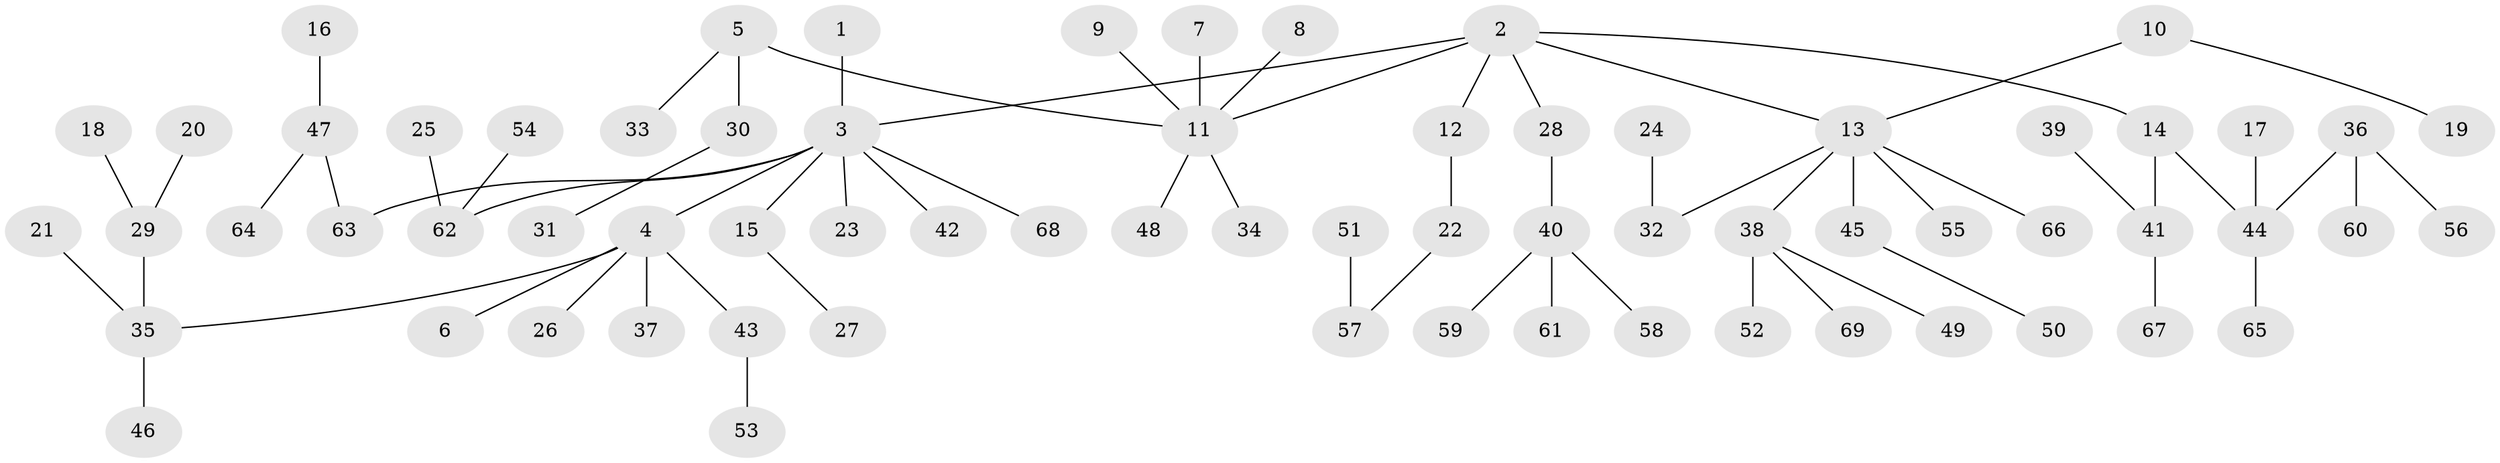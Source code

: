 // original degree distribution, {7: 0.014598540145985401, 2: 0.21897810218978103, 1: 0.5255474452554745, 6: 0.0072992700729927005, 3: 0.10948905109489052, 5: 0.021897810218978103, 8: 0.0072992700729927005, 4: 0.0948905109489051}
// Generated by graph-tools (version 1.1) at 2025/50/03/09/25 03:50:21]
// undirected, 69 vertices, 68 edges
graph export_dot {
graph [start="1"]
  node [color=gray90,style=filled];
  1;
  2;
  3;
  4;
  5;
  6;
  7;
  8;
  9;
  10;
  11;
  12;
  13;
  14;
  15;
  16;
  17;
  18;
  19;
  20;
  21;
  22;
  23;
  24;
  25;
  26;
  27;
  28;
  29;
  30;
  31;
  32;
  33;
  34;
  35;
  36;
  37;
  38;
  39;
  40;
  41;
  42;
  43;
  44;
  45;
  46;
  47;
  48;
  49;
  50;
  51;
  52;
  53;
  54;
  55;
  56;
  57;
  58;
  59;
  60;
  61;
  62;
  63;
  64;
  65;
  66;
  67;
  68;
  69;
  1 -- 3 [weight=1.0];
  2 -- 3 [weight=1.0];
  2 -- 11 [weight=1.0];
  2 -- 12 [weight=1.0];
  2 -- 13 [weight=1.0];
  2 -- 14 [weight=1.0];
  2 -- 28 [weight=1.0];
  3 -- 4 [weight=1.0];
  3 -- 15 [weight=1.0];
  3 -- 23 [weight=1.0];
  3 -- 42 [weight=1.0];
  3 -- 62 [weight=1.0];
  3 -- 63 [weight=1.0];
  3 -- 68 [weight=1.0];
  4 -- 6 [weight=1.0];
  4 -- 26 [weight=1.0];
  4 -- 35 [weight=1.0];
  4 -- 37 [weight=1.0];
  4 -- 43 [weight=1.0];
  5 -- 11 [weight=1.0];
  5 -- 30 [weight=1.0];
  5 -- 33 [weight=1.0];
  7 -- 11 [weight=1.0];
  8 -- 11 [weight=1.0];
  9 -- 11 [weight=1.0];
  10 -- 13 [weight=1.0];
  10 -- 19 [weight=1.0];
  11 -- 34 [weight=1.0];
  11 -- 48 [weight=1.0];
  12 -- 22 [weight=1.0];
  13 -- 32 [weight=1.0];
  13 -- 38 [weight=1.0];
  13 -- 45 [weight=1.0];
  13 -- 55 [weight=1.0];
  13 -- 66 [weight=1.0];
  14 -- 41 [weight=1.0];
  14 -- 44 [weight=1.0];
  15 -- 27 [weight=1.0];
  16 -- 47 [weight=1.0];
  17 -- 44 [weight=1.0];
  18 -- 29 [weight=1.0];
  20 -- 29 [weight=1.0];
  21 -- 35 [weight=1.0];
  22 -- 57 [weight=1.0];
  24 -- 32 [weight=1.0];
  25 -- 62 [weight=1.0];
  28 -- 40 [weight=1.0];
  29 -- 35 [weight=1.0];
  30 -- 31 [weight=1.0];
  35 -- 46 [weight=1.0];
  36 -- 44 [weight=1.0];
  36 -- 56 [weight=1.0];
  36 -- 60 [weight=1.0];
  38 -- 49 [weight=1.0];
  38 -- 52 [weight=1.0];
  38 -- 69 [weight=1.0];
  39 -- 41 [weight=1.0];
  40 -- 58 [weight=1.0];
  40 -- 59 [weight=1.0];
  40 -- 61 [weight=1.0];
  41 -- 67 [weight=1.0];
  43 -- 53 [weight=1.0];
  44 -- 65 [weight=1.0];
  45 -- 50 [weight=1.0];
  47 -- 63 [weight=1.0];
  47 -- 64 [weight=1.0];
  51 -- 57 [weight=1.0];
  54 -- 62 [weight=1.0];
}
